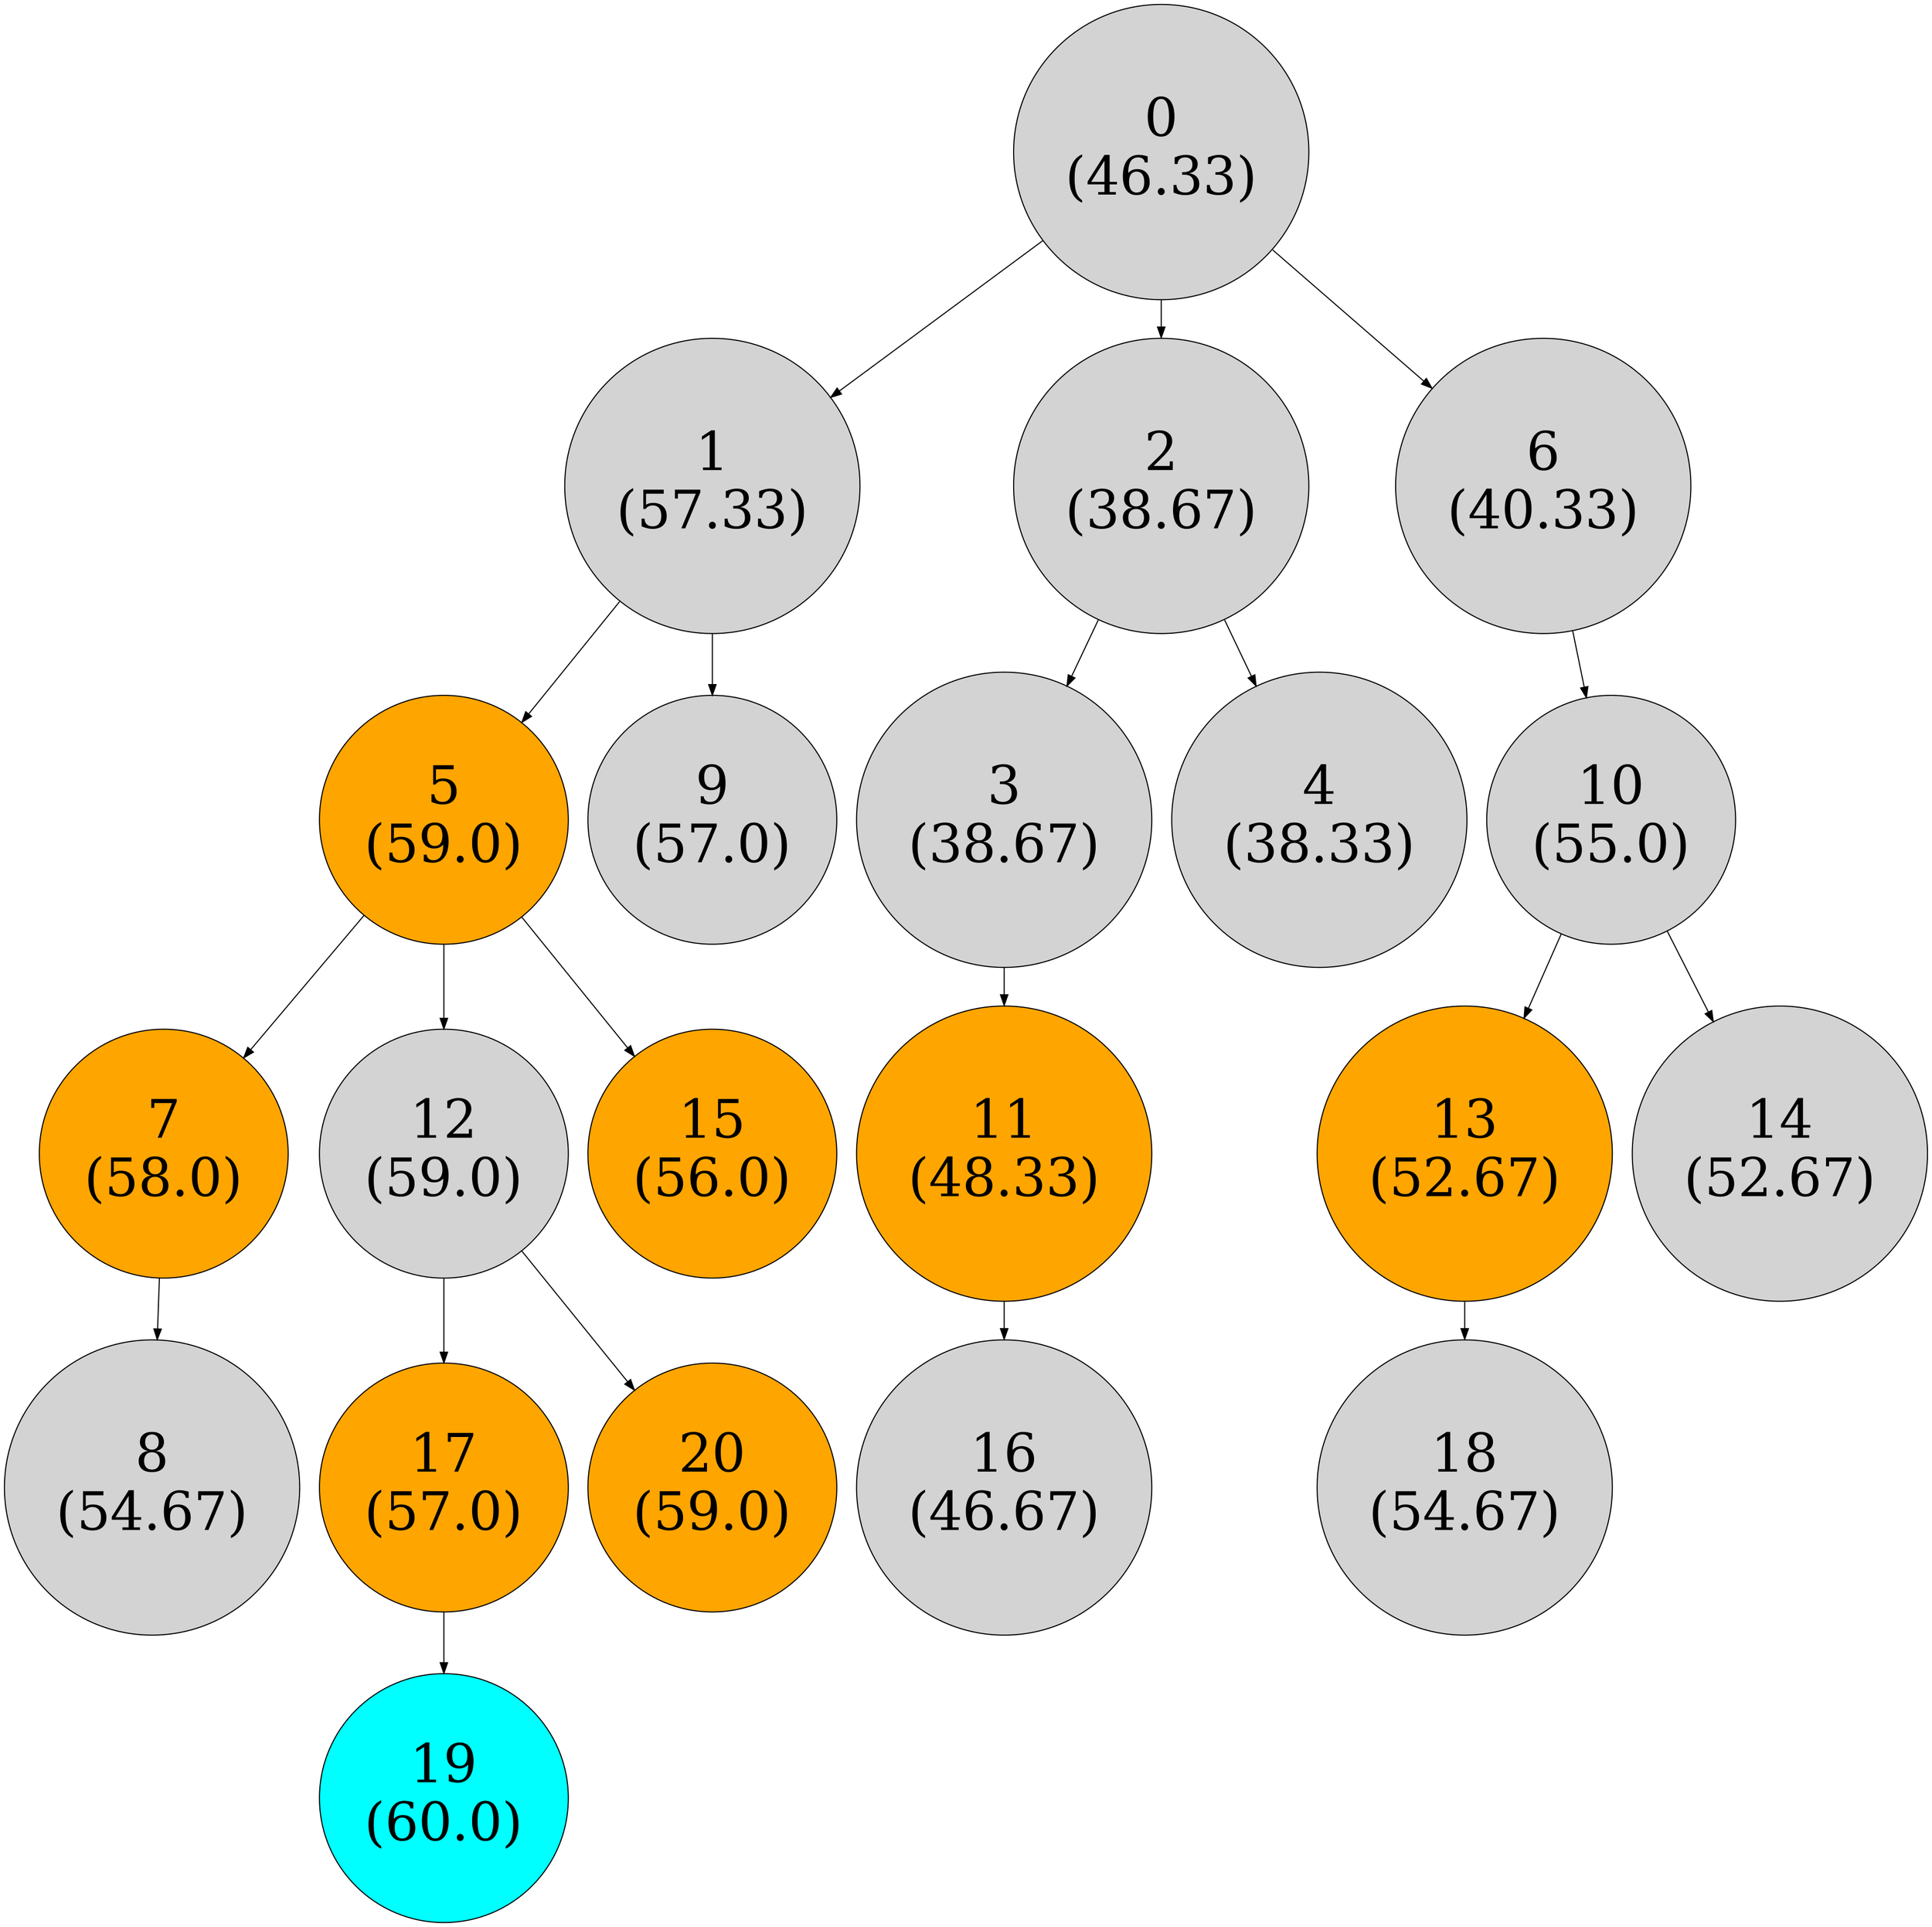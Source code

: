 digraph G {
    node [style=filled, shape=circle, fontsize=50];
    0 [label="0\n(46.33)"];
    1 [label="1\n(57.33)"];
    2 [label="2\n(38.67)"];
    3 [label="3\n(38.67)"];
    4 [label="4\n(38.33)"];
    5 [label="5\n(59.0)", fillcolor=orange, fontcolor=black];
    6 [label="6\n(40.33)"];
    7 [label="7\n(58.0)", fillcolor=orange, fontcolor=black];
    8 [label="8\n(54.67)"];
    9 [label="9\n(57.0)"];
    10 [label="10\n(55.0)"];
    11 [label="11\n(48.33)", fillcolor=orange, fontcolor=black];
    12 [label="12\n(59.0)"];
    13 [label="13\n(52.67)", fillcolor=orange, fontcolor=black];
    14 [label="14\n(52.67)"];
    15 [label="15\n(56.0)", fillcolor=orange, fontcolor=black];
    16 [label="16\n(46.67)"];
    17 [label="17\n(57.0)", fillcolor=orange, fontcolor=black];
    18 [label="18\n(54.67)"];
    19 [label="19\n(60.0)", fillcolor=cyan, fontcolor=black];
    20 [label="20\n(59.0)", fillcolor=orange, fontcolor=black];
    0 -> 1;
    0 -> 2;
    2 -> 3;
    2 -> 4;
    1 -> 5;
    0 -> 6;
    5 -> 7;
    7 -> 8;
    1 -> 9;
    6 -> 10;
    3 -> 11;
    5 -> 12;
    10 -> 13;
    10 -> 14;
    5 -> 15;
    11 -> 16;
    12 -> 17;
    13 -> 18;
    17 -> 19;
    12 -> 20;
}